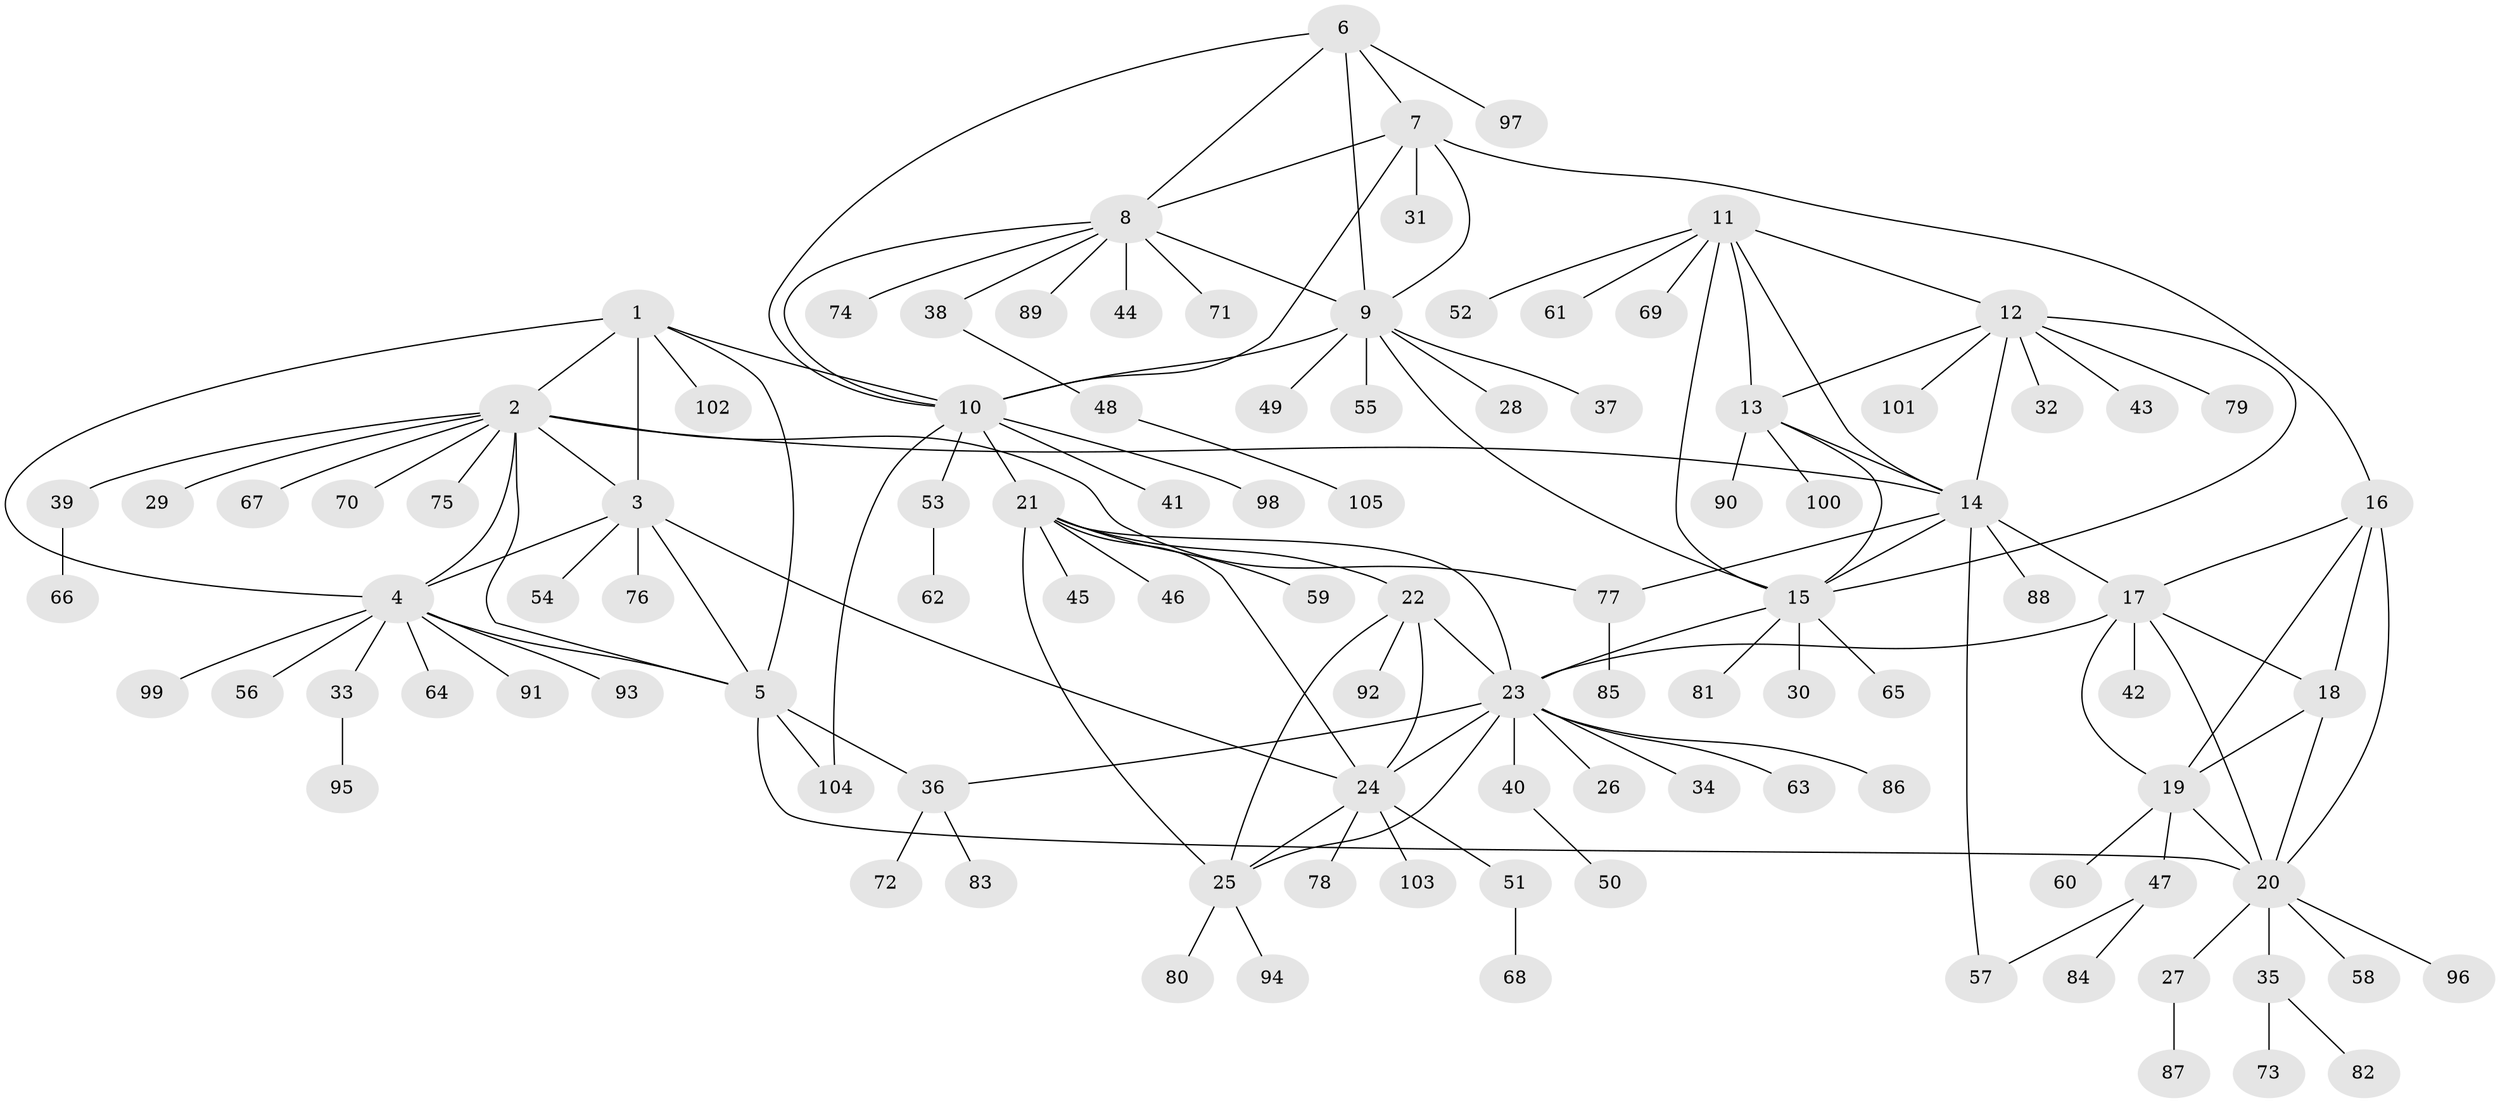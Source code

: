 // coarse degree distribution, {1: 0.5952380952380952, 7: 0.023809523809523808, 5: 0.09523809523809523, 6: 0.11904761904761904, 4: 0.07142857142857142, 2: 0.07142857142857142, 8: 0.023809523809523808}
// Generated by graph-tools (version 1.1) at 2025/37/03/04/25 23:37:51]
// undirected, 105 vertices, 144 edges
graph export_dot {
  node [color=gray90,style=filled];
  1;
  2;
  3;
  4;
  5;
  6;
  7;
  8;
  9;
  10;
  11;
  12;
  13;
  14;
  15;
  16;
  17;
  18;
  19;
  20;
  21;
  22;
  23;
  24;
  25;
  26;
  27;
  28;
  29;
  30;
  31;
  32;
  33;
  34;
  35;
  36;
  37;
  38;
  39;
  40;
  41;
  42;
  43;
  44;
  45;
  46;
  47;
  48;
  49;
  50;
  51;
  52;
  53;
  54;
  55;
  56;
  57;
  58;
  59;
  60;
  61;
  62;
  63;
  64;
  65;
  66;
  67;
  68;
  69;
  70;
  71;
  72;
  73;
  74;
  75;
  76;
  77;
  78;
  79;
  80;
  81;
  82;
  83;
  84;
  85;
  86;
  87;
  88;
  89;
  90;
  91;
  92;
  93;
  94;
  95;
  96;
  97;
  98;
  99;
  100;
  101;
  102;
  103;
  104;
  105;
  1 -- 2;
  1 -- 3;
  1 -- 4;
  1 -- 5;
  1 -- 10;
  1 -- 102;
  2 -- 3;
  2 -- 4;
  2 -- 5;
  2 -- 14;
  2 -- 29;
  2 -- 39;
  2 -- 67;
  2 -- 70;
  2 -- 75;
  2 -- 77;
  3 -- 4;
  3 -- 5;
  3 -- 24;
  3 -- 54;
  3 -- 76;
  4 -- 5;
  4 -- 33;
  4 -- 56;
  4 -- 64;
  4 -- 91;
  4 -- 93;
  4 -- 99;
  5 -- 20;
  5 -- 36;
  5 -- 104;
  6 -- 7;
  6 -- 8;
  6 -- 9;
  6 -- 10;
  6 -- 97;
  7 -- 8;
  7 -- 9;
  7 -- 10;
  7 -- 16;
  7 -- 31;
  8 -- 9;
  8 -- 10;
  8 -- 38;
  8 -- 44;
  8 -- 71;
  8 -- 74;
  8 -- 89;
  9 -- 10;
  9 -- 15;
  9 -- 28;
  9 -- 37;
  9 -- 49;
  9 -- 55;
  10 -- 21;
  10 -- 41;
  10 -- 53;
  10 -- 98;
  10 -- 104;
  11 -- 12;
  11 -- 13;
  11 -- 14;
  11 -- 15;
  11 -- 52;
  11 -- 61;
  11 -- 69;
  12 -- 13;
  12 -- 14;
  12 -- 15;
  12 -- 32;
  12 -- 43;
  12 -- 79;
  12 -- 101;
  13 -- 14;
  13 -- 15;
  13 -- 90;
  13 -- 100;
  14 -- 15;
  14 -- 17;
  14 -- 57;
  14 -- 77;
  14 -- 88;
  15 -- 23;
  15 -- 30;
  15 -- 65;
  15 -- 81;
  16 -- 17;
  16 -- 18;
  16 -- 19;
  16 -- 20;
  17 -- 18;
  17 -- 19;
  17 -- 20;
  17 -- 23;
  17 -- 42;
  18 -- 19;
  18 -- 20;
  19 -- 20;
  19 -- 47;
  19 -- 60;
  20 -- 27;
  20 -- 35;
  20 -- 58;
  20 -- 96;
  21 -- 22;
  21 -- 23;
  21 -- 24;
  21 -- 25;
  21 -- 45;
  21 -- 46;
  21 -- 59;
  22 -- 23;
  22 -- 24;
  22 -- 25;
  22 -- 92;
  23 -- 24;
  23 -- 25;
  23 -- 26;
  23 -- 34;
  23 -- 36;
  23 -- 40;
  23 -- 63;
  23 -- 86;
  24 -- 25;
  24 -- 51;
  24 -- 78;
  24 -- 103;
  25 -- 80;
  25 -- 94;
  27 -- 87;
  33 -- 95;
  35 -- 73;
  35 -- 82;
  36 -- 72;
  36 -- 83;
  38 -- 48;
  39 -- 66;
  40 -- 50;
  47 -- 57;
  47 -- 84;
  48 -- 105;
  51 -- 68;
  53 -- 62;
  77 -- 85;
}
